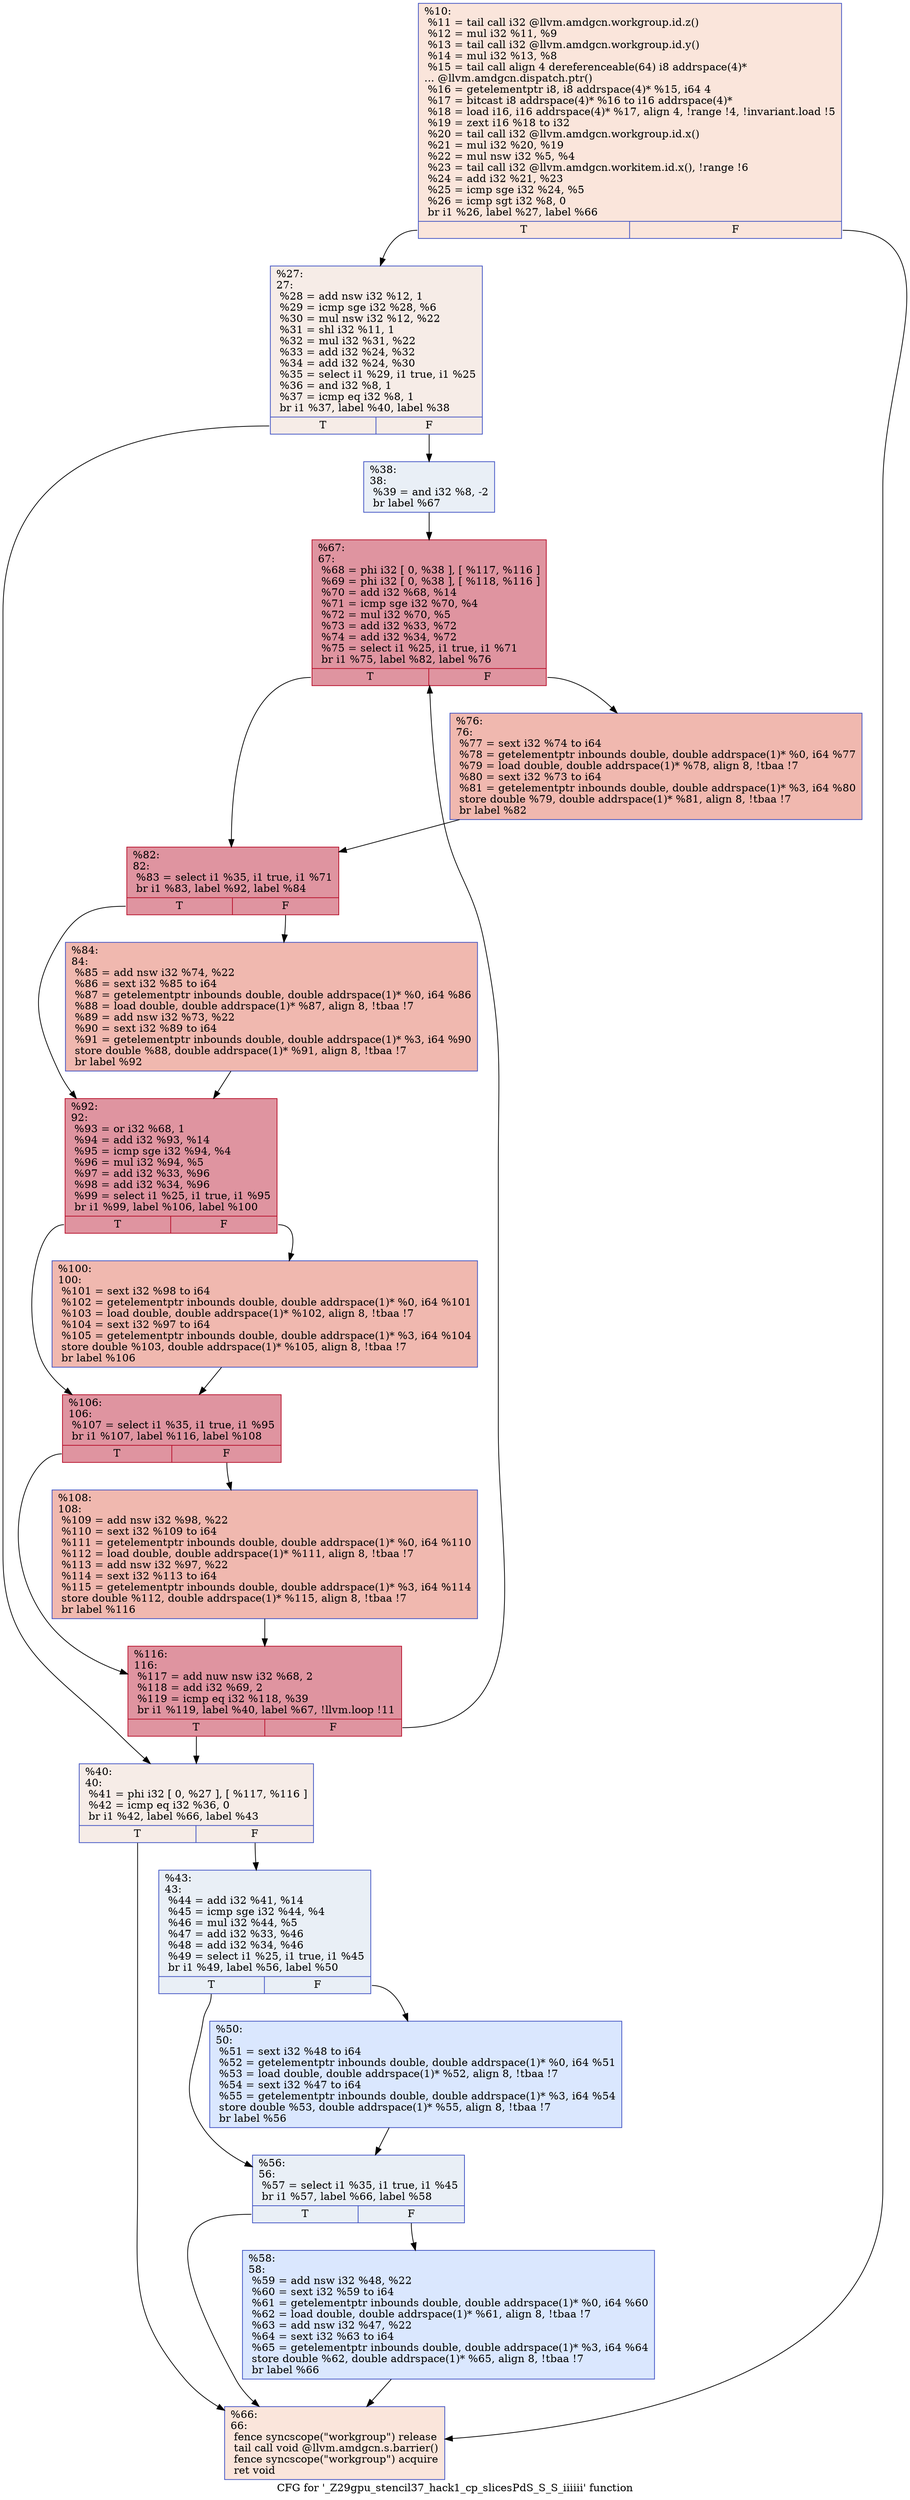 digraph "CFG for '_Z29gpu_stencil37_hack1_cp_slicesPdS_S_S_iiiiii' function" {
	label="CFG for '_Z29gpu_stencil37_hack1_cp_slicesPdS_S_S_iiiiii' function";

	Node0x4a93b60 [shape=record,color="#3d50c3ff", style=filled, fillcolor="#f4c5ad70",label="{%10:\l  %11 = tail call i32 @llvm.amdgcn.workgroup.id.z()\l  %12 = mul i32 %11, %9\l  %13 = tail call i32 @llvm.amdgcn.workgroup.id.y()\l  %14 = mul i32 %13, %8\l  %15 = tail call align 4 dereferenceable(64) i8 addrspace(4)*\l... @llvm.amdgcn.dispatch.ptr()\l  %16 = getelementptr i8, i8 addrspace(4)* %15, i64 4\l  %17 = bitcast i8 addrspace(4)* %16 to i16 addrspace(4)*\l  %18 = load i16, i16 addrspace(4)* %17, align 4, !range !4, !invariant.load !5\l  %19 = zext i16 %18 to i32\l  %20 = tail call i32 @llvm.amdgcn.workgroup.id.x()\l  %21 = mul i32 %20, %19\l  %22 = mul nsw i32 %5, %4\l  %23 = tail call i32 @llvm.amdgcn.workitem.id.x(), !range !6\l  %24 = add i32 %21, %23\l  %25 = icmp sge i32 %24, %5\l  %26 = icmp sgt i32 %8, 0\l  br i1 %26, label %27, label %66\l|{<s0>T|<s1>F}}"];
	Node0x4a93b60:s0 -> Node0x4a96cb0;
	Node0x4a93b60:s1 -> Node0x4a96d40;
	Node0x4a96cb0 [shape=record,color="#3d50c3ff", style=filled, fillcolor="#ead5c970",label="{%27:\l27:                                               \l  %28 = add nsw i32 %12, 1\l  %29 = icmp sge i32 %28, %6\l  %30 = mul nsw i32 %12, %22\l  %31 = shl i32 %11, 1\l  %32 = mul i32 %31, %22\l  %33 = add i32 %24, %32\l  %34 = add i32 %24, %30\l  %35 = select i1 %29, i1 true, i1 %25\l  %36 = and i32 %8, 1\l  %37 = icmp eq i32 %8, 1\l  br i1 %37, label %40, label %38\l|{<s0>T|<s1>F}}"];
	Node0x4a96cb0:s0 -> Node0x4a95650;
	Node0x4a96cb0:s1 -> Node0x4a975f0;
	Node0x4a975f0 [shape=record,color="#3d50c3ff", style=filled, fillcolor="#cedaeb70",label="{%38:\l38:                                               \l  %39 = and i32 %8, -2\l  br label %67\l}"];
	Node0x4a975f0 -> Node0x4a977f0;
	Node0x4a95650 [shape=record,color="#3d50c3ff", style=filled, fillcolor="#ead5c970",label="{%40:\l40:                                               \l  %41 = phi i32 [ 0, %27 ], [ %117, %116 ]\l  %42 = icmp eq i32 %36, 0\l  br i1 %42, label %66, label %43\l|{<s0>T|<s1>F}}"];
	Node0x4a95650:s0 -> Node0x4a96d40;
	Node0x4a95650:s1 -> Node0x4a97ab0;
	Node0x4a97ab0 [shape=record,color="#3d50c3ff", style=filled, fillcolor="#cedaeb70",label="{%43:\l43:                                               \l  %44 = add i32 %41, %14\l  %45 = icmp sge i32 %44, %4\l  %46 = mul i32 %44, %5\l  %47 = add i32 %33, %46\l  %48 = add i32 %34, %46\l  %49 = select i1 %25, i1 true, i1 %45\l  br i1 %49, label %56, label %50\l|{<s0>T|<s1>F}}"];
	Node0x4a97ab0:s0 -> Node0x4a97f70;
	Node0x4a97ab0:s1 -> Node0x4a97fc0;
	Node0x4a97fc0 [shape=record,color="#3d50c3ff", style=filled, fillcolor="#abc8fd70",label="{%50:\l50:                                               \l  %51 = sext i32 %48 to i64\l  %52 = getelementptr inbounds double, double addrspace(1)* %0, i64 %51\l  %53 = load double, double addrspace(1)* %52, align 8, !tbaa !7\l  %54 = sext i32 %47 to i64\l  %55 = getelementptr inbounds double, double addrspace(1)* %3, i64 %54\l  store double %53, double addrspace(1)* %55, align 8, !tbaa !7\l  br label %56\l}"];
	Node0x4a97fc0 -> Node0x4a97f70;
	Node0x4a97f70 [shape=record,color="#3d50c3ff", style=filled, fillcolor="#cedaeb70",label="{%56:\l56:                                               \l  %57 = select i1 %35, i1 true, i1 %45\l  br i1 %57, label %66, label %58\l|{<s0>T|<s1>F}}"];
	Node0x4a97f70:s0 -> Node0x4a96d40;
	Node0x4a97f70:s1 -> Node0x4a98c80;
	Node0x4a98c80 [shape=record,color="#3d50c3ff", style=filled, fillcolor="#abc8fd70",label="{%58:\l58:                                               \l  %59 = add nsw i32 %48, %22\l  %60 = sext i32 %59 to i64\l  %61 = getelementptr inbounds double, double addrspace(1)* %0, i64 %60\l  %62 = load double, double addrspace(1)* %61, align 8, !tbaa !7\l  %63 = add nsw i32 %47, %22\l  %64 = sext i32 %63 to i64\l  %65 = getelementptr inbounds double, double addrspace(1)* %3, i64 %64\l  store double %62, double addrspace(1)* %65, align 8, !tbaa !7\l  br label %66\l}"];
	Node0x4a98c80 -> Node0x4a96d40;
	Node0x4a96d40 [shape=record,color="#3d50c3ff", style=filled, fillcolor="#f4c5ad70",label="{%66:\l66:                                               \l  fence syncscope(\"workgroup\") release\l  tail call void @llvm.amdgcn.s.barrier()\l  fence syncscope(\"workgroup\") acquire\l  ret void\l}"];
	Node0x4a977f0 [shape=record,color="#b70d28ff", style=filled, fillcolor="#b70d2870",label="{%67:\l67:                                               \l  %68 = phi i32 [ 0, %38 ], [ %117, %116 ]\l  %69 = phi i32 [ 0, %38 ], [ %118, %116 ]\l  %70 = add i32 %68, %14\l  %71 = icmp sge i32 %70, %4\l  %72 = mul i32 %70, %5\l  %73 = add i32 %33, %72\l  %74 = add i32 %34, %72\l  %75 = select i1 %25, i1 true, i1 %71\l  br i1 %75, label %82, label %76\l|{<s0>T|<s1>F}}"];
	Node0x4a977f0:s0 -> Node0x4a99c00;
	Node0x4a977f0:s1 -> Node0x4a99c50;
	Node0x4a99c50 [shape=record,color="#3d50c3ff", style=filled, fillcolor="#dc5d4a70",label="{%76:\l76:                                               \l  %77 = sext i32 %74 to i64\l  %78 = getelementptr inbounds double, double addrspace(1)* %0, i64 %77\l  %79 = load double, double addrspace(1)* %78, align 8, !tbaa !7\l  %80 = sext i32 %73 to i64\l  %81 = getelementptr inbounds double, double addrspace(1)* %3, i64 %80\l  store double %79, double addrspace(1)* %81, align 8, !tbaa !7\l  br label %82\l}"];
	Node0x4a99c50 -> Node0x4a99c00;
	Node0x4a99c00 [shape=record,color="#b70d28ff", style=filled, fillcolor="#b70d2870",label="{%82:\l82:                                               \l  %83 = select i1 %35, i1 true, i1 %71\l  br i1 %83, label %92, label %84\l|{<s0>T|<s1>F}}"];
	Node0x4a99c00:s0 -> Node0x4a9a200;
	Node0x4a99c00:s1 -> Node0x4a9a250;
	Node0x4a9a250 [shape=record,color="#3d50c3ff", style=filled, fillcolor="#dc5d4a70",label="{%84:\l84:                                               \l  %85 = add nsw i32 %74, %22\l  %86 = sext i32 %85 to i64\l  %87 = getelementptr inbounds double, double addrspace(1)* %0, i64 %86\l  %88 = load double, double addrspace(1)* %87, align 8, !tbaa !7\l  %89 = add nsw i32 %73, %22\l  %90 = sext i32 %89 to i64\l  %91 = getelementptr inbounds double, double addrspace(1)* %3, i64 %90\l  store double %88, double addrspace(1)* %91, align 8, !tbaa !7\l  br label %92\l}"];
	Node0x4a9a250 -> Node0x4a9a200;
	Node0x4a9a200 [shape=record,color="#b70d28ff", style=filled, fillcolor="#b70d2870",label="{%92:\l92:                                               \l  %93 = or i32 %68, 1\l  %94 = add i32 %93, %14\l  %95 = icmp sge i32 %94, %4\l  %96 = mul i32 %94, %5\l  %97 = add i32 %33, %96\l  %98 = add i32 %34, %96\l  %99 = select i1 %25, i1 true, i1 %95\l  br i1 %99, label %106, label %100\l|{<s0>T|<s1>F}}"];
	Node0x4a9a200:s0 -> Node0x4a9ac10;
	Node0x4a9a200:s1 -> Node0x4a9ac60;
	Node0x4a9ac60 [shape=record,color="#3d50c3ff", style=filled, fillcolor="#dc5d4a70",label="{%100:\l100:                                              \l  %101 = sext i32 %98 to i64\l  %102 = getelementptr inbounds double, double addrspace(1)* %0, i64 %101\l  %103 = load double, double addrspace(1)* %102, align 8, !tbaa !7\l  %104 = sext i32 %97 to i64\l  %105 = getelementptr inbounds double, double addrspace(1)* %3, i64 %104\l  store double %103, double addrspace(1)* %105, align 8, !tbaa !7\l  br label %106\l}"];
	Node0x4a9ac60 -> Node0x4a9ac10;
	Node0x4a9ac10 [shape=record,color="#b70d28ff", style=filled, fillcolor="#b70d2870",label="{%106:\l106:                                              \l  %107 = select i1 %35, i1 true, i1 %95\l  br i1 %107, label %116, label %108\l|{<s0>T|<s1>F}}"];
	Node0x4a9ac10:s0 -> Node0x4a978e0;
	Node0x4a9ac10:s1 -> Node0x4a9b1a0;
	Node0x4a9b1a0 [shape=record,color="#3d50c3ff", style=filled, fillcolor="#dc5d4a70",label="{%108:\l108:                                              \l  %109 = add nsw i32 %98, %22\l  %110 = sext i32 %109 to i64\l  %111 = getelementptr inbounds double, double addrspace(1)* %0, i64 %110\l  %112 = load double, double addrspace(1)* %111, align 8, !tbaa !7\l  %113 = add nsw i32 %97, %22\l  %114 = sext i32 %113 to i64\l  %115 = getelementptr inbounds double, double addrspace(1)* %3, i64 %114\l  store double %112, double addrspace(1)* %115, align 8, !tbaa !7\l  br label %116\l}"];
	Node0x4a9b1a0 -> Node0x4a978e0;
	Node0x4a978e0 [shape=record,color="#b70d28ff", style=filled, fillcolor="#b70d2870",label="{%116:\l116:                                              \l  %117 = add nuw nsw i32 %68, 2\l  %118 = add i32 %69, 2\l  %119 = icmp eq i32 %118, %39\l  br i1 %119, label %40, label %67, !llvm.loop !11\l|{<s0>T|<s1>F}}"];
	Node0x4a978e0:s0 -> Node0x4a95650;
	Node0x4a978e0:s1 -> Node0x4a977f0;
}
